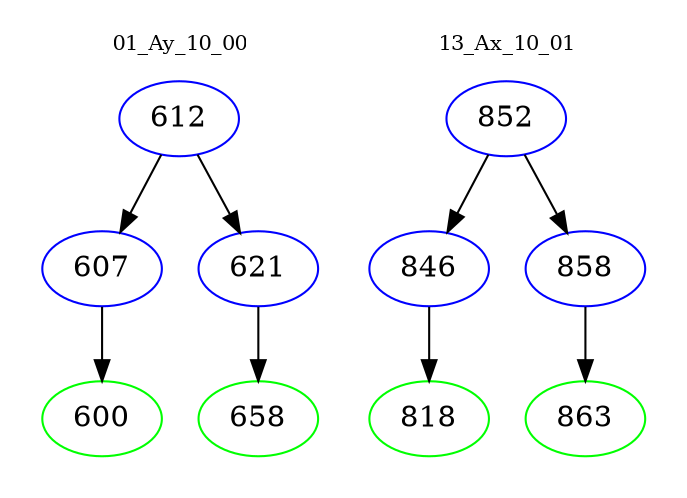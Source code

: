 digraph{
subgraph cluster_0 {
color = white
label = "01_Ay_10_00";
fontsize=10;
T0_612 [label="612", color="blue"]
T0_612 -> T0_607 [color="black"]
T0_607 [label="607", color="blue"]
T0_607 -> T0_600 [color="black"]
T0_600 [label="600", color="green"]
T0_612 -> T0_621 [color="black"]
T0_621 [label="621", color="blue"]
T0_621 -> T0_658 [color="black"]
T0_658 [label="658", color="green"]
}
subgraph cluster_1 {
color = white
label = "13_Ax_10_01";
fontsize=10;
T1_852 [label="852", color="blue"]
T1_852 -> T1_846 [color="black"]
T1_846 [label="846", color="blue"]
T1_846 -> T1_818 [color="black"]
T1_818 [label="818", color="green"]
T1_852 -> T1_858 [color="black"]
T1_858 [label="858", color="blue"]
T1_858 -> T1_863 [color="black"]
T1_863 [label="863", color="green"]
}
}
